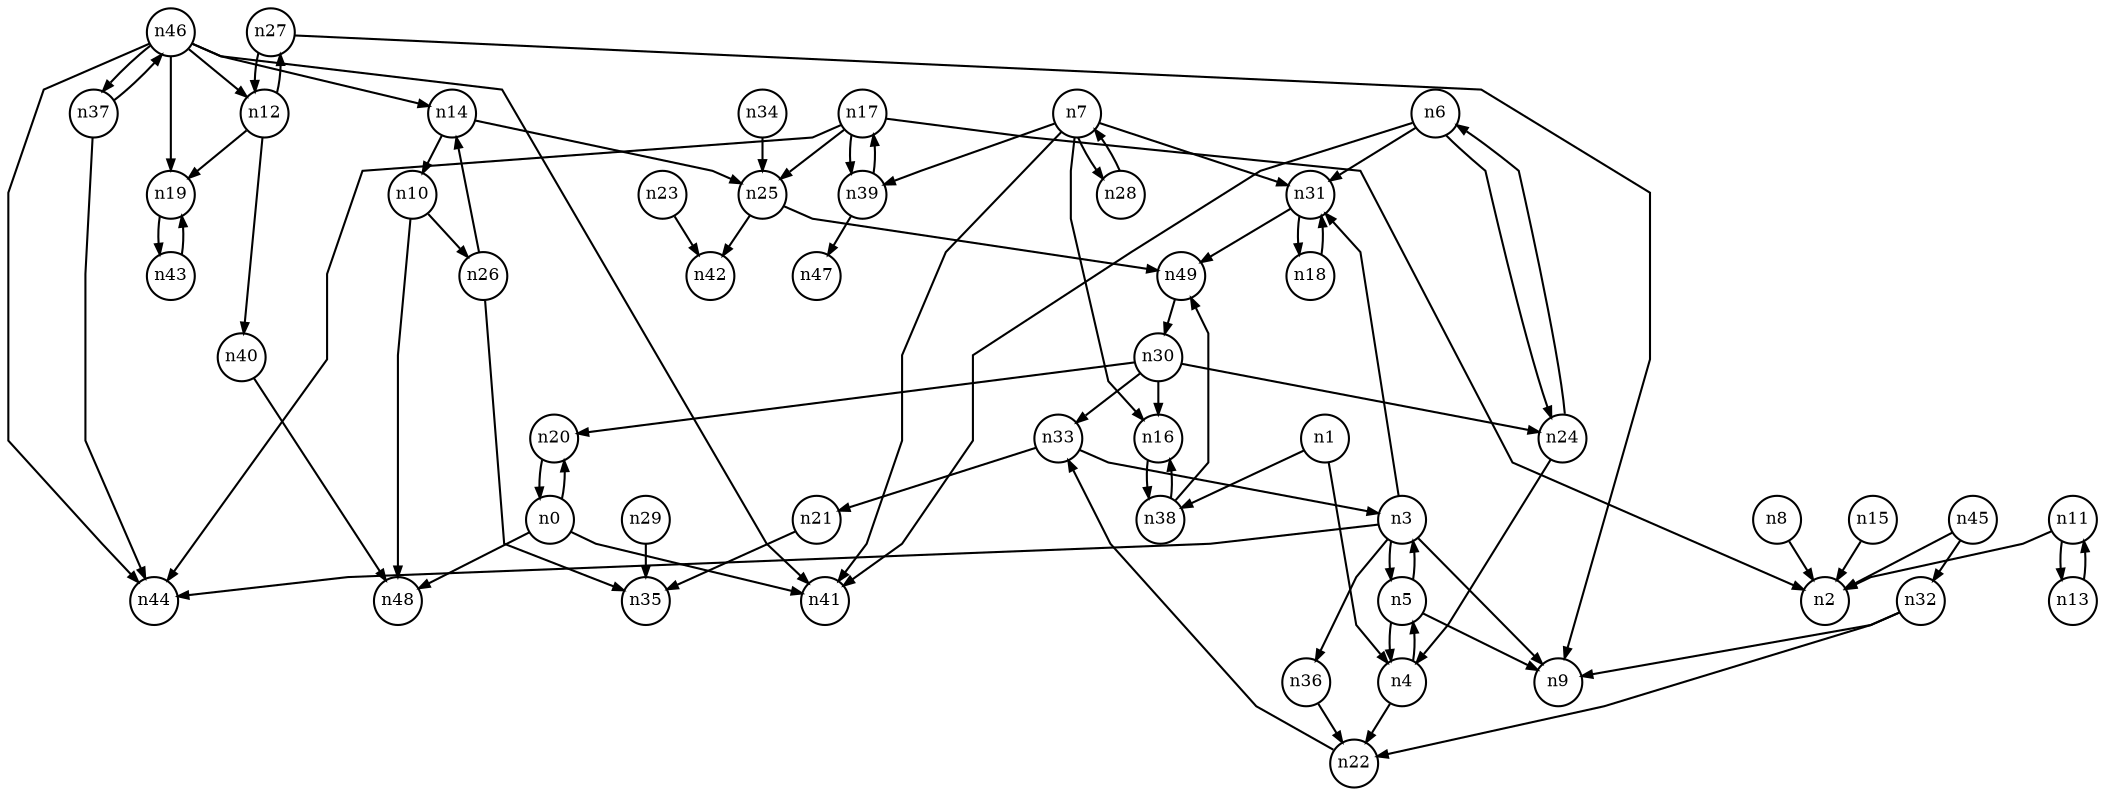digraph G{
splines=polyline;
ranksep=0.22;
nodesep=0.22;
nodesize=0.16;
fontsize=8
edge [arrowsize=0.5]
node [fontsize=8 shape=circle width=0.32 fixedsize=shape];

n20 -> n0
n0 -> n20
n0 -> n41
n0 -> n48
n4 -> n22
n4 -> n5
n1 -> n4
n1 -> n38
n38 -> n49
n38 -> n16
n5 -> n4
n5 -> n9
n5 -> n3
n3 -> n5
n3 -> n9
n3 -> n31
n3 -> n36
n3 -> n44
n31 -> n49
n31 -> n18
n36 -> n22
n22 -> n33
n24 -> n4
n24 -> n6
n6 -> n24
n6 -> n31
n6 -> n41
n16 -> n38
n7 -> n16
n7 -> n28
n7 -> n31
n7 -> n39
n7 -> n41
n28 -> n7
n39 -> n47
n39 -> n17
n8 -> n2
n26 -> n14
n26 -> n35
n10 -> n26
n10 -> n48
n11 -> n2
n11 -> n13
n19 -> n43
n12 -> n19
n12 -> n27
n12 -> n40
n27 -> n9
n27 -> n12
n40 -> n48
n13 -> n11
n25 -> n42
n25 -> n49
n14 -> n25
n14 -> n10
n15 -> n2
n17 -> n2
n17 -> n25
n17 -> n39
n17 -> n44
n18 -> n31
n21 -> n35
n23 -> n42
n49 -> n30
n29 -> n35
n30 -> n16
n30 -> n20
n30 -> n24
n30 -> n33
n33 -> n3
n33 -> n21
n32 -> n9
n32 -> n22
n34 -> n25
n37 -> n44
n37 -> n46
n43 -> n19
n45 -> n2
n45 -> n32
n46 -> n12
n46 -> n14
n46 -> n19
n46 -> n37
n46 -> n41
n46 -> n44
}
